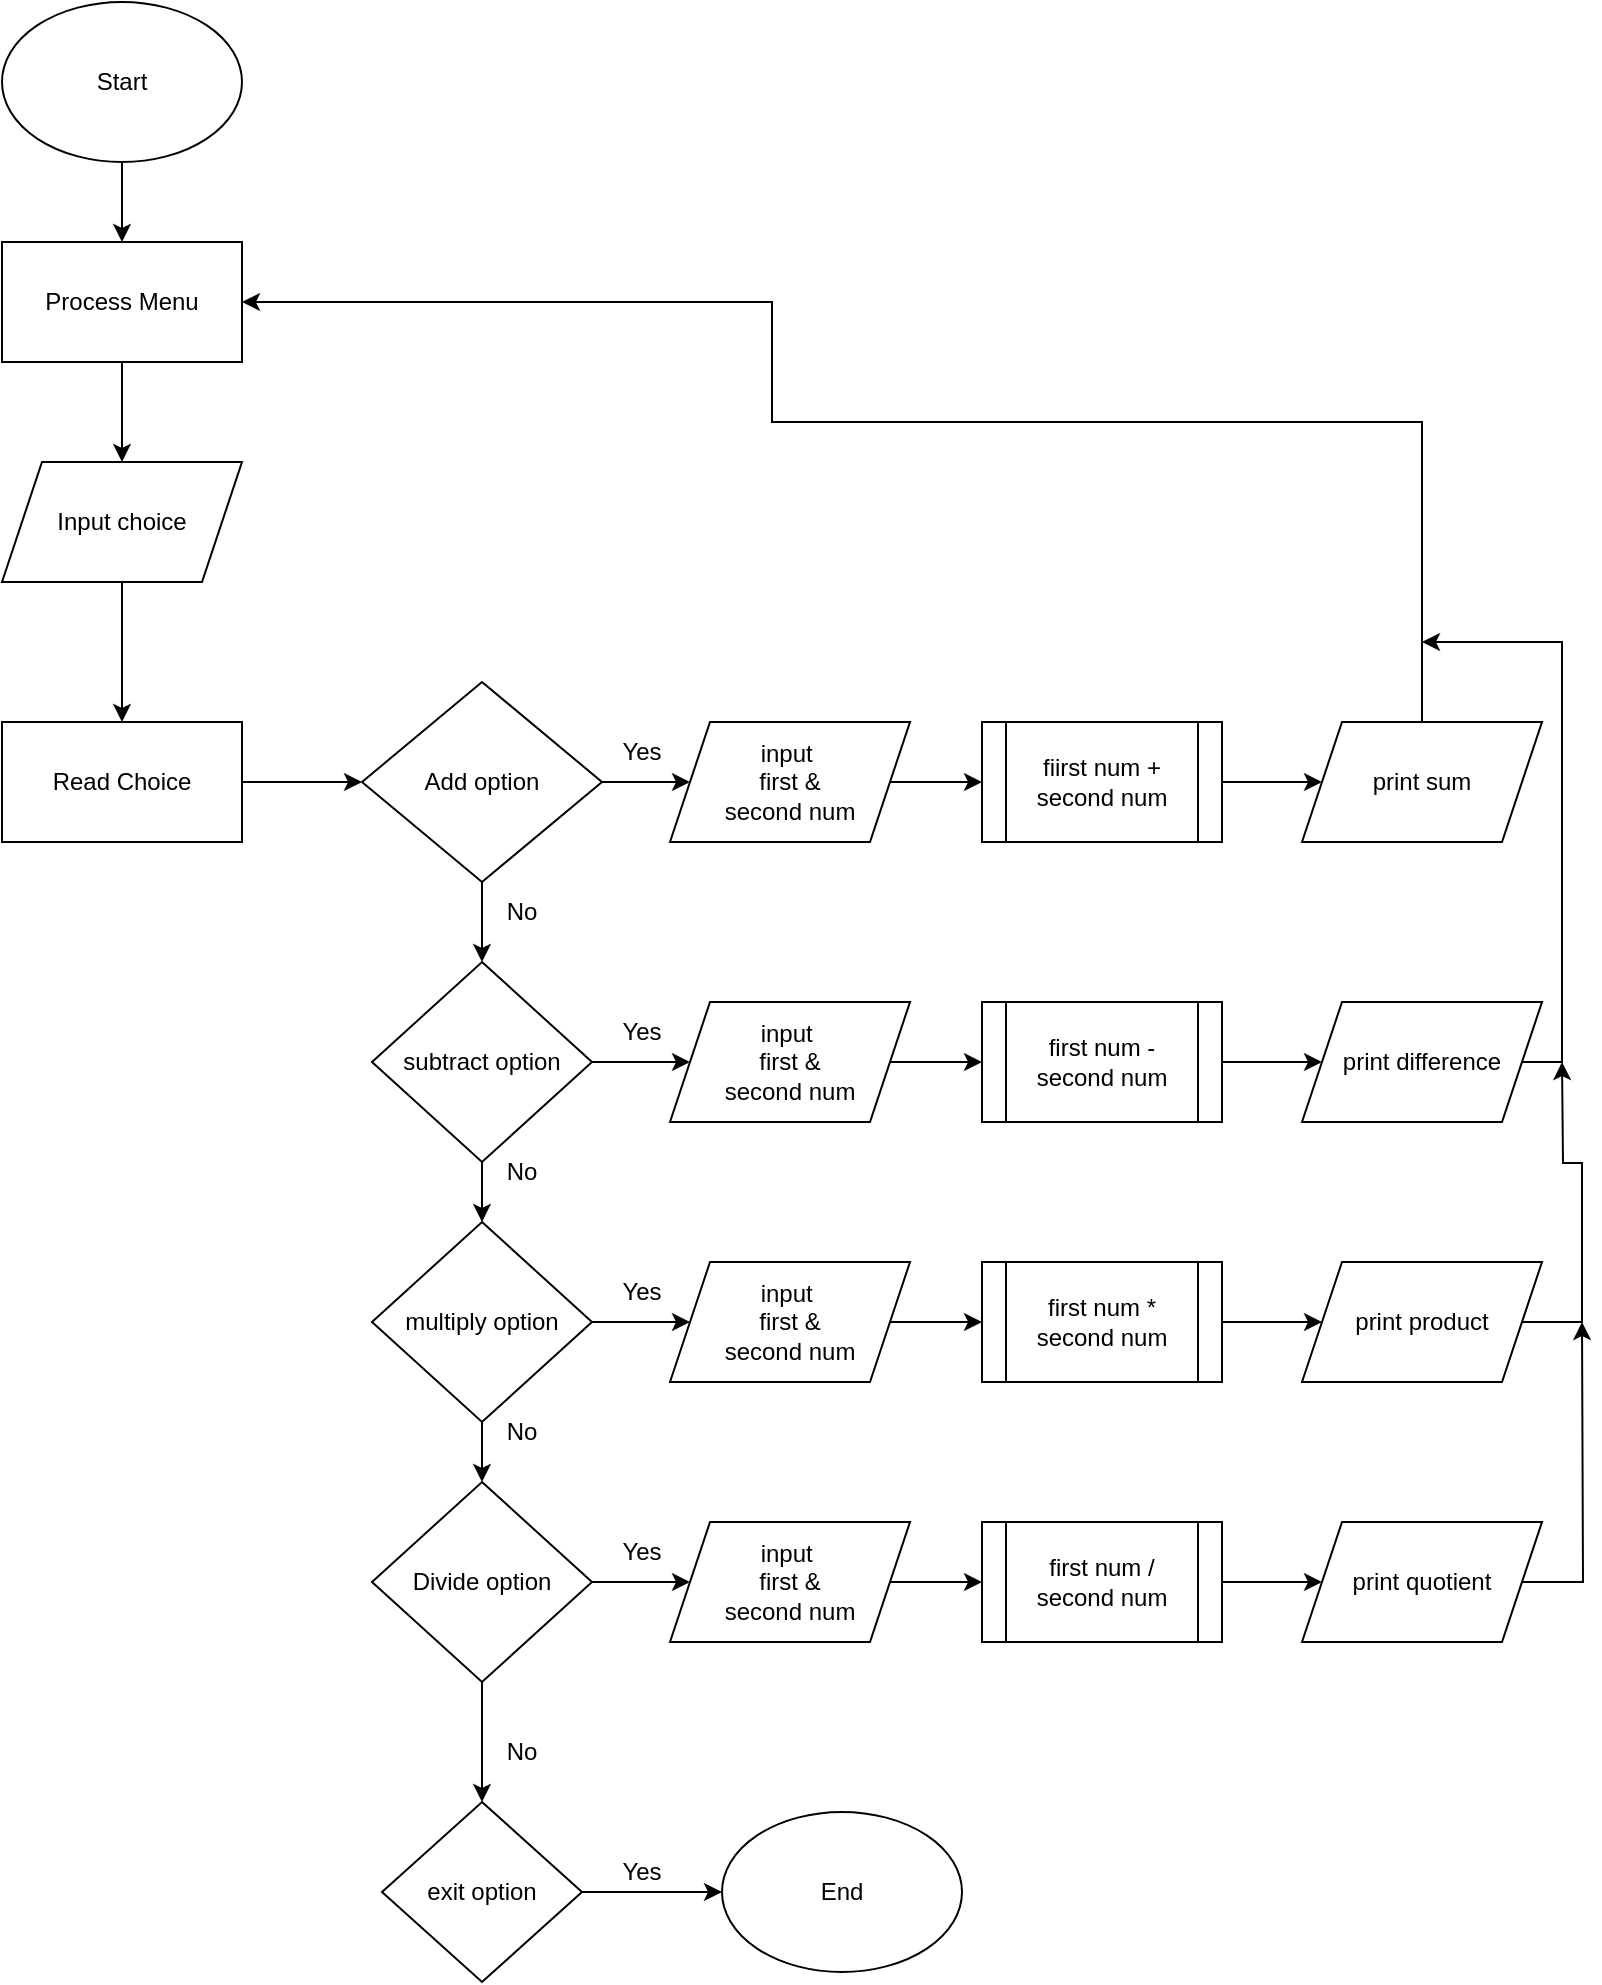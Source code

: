 <mxfile version="22.1.0" type="device">
  <diagram id="C5RBs43oDa-KdzZeNtuy" name="Page-1">
    <mxGraphModel dx="1120" dy="460" grid="1" gridSize="10" guides="1" tooltips="1" connect="1" arrows="1" fold="1" page="1" pageScale="1" pageWidth="827" pageHeight="1169" math="0" shadow="0">
      <root>
        <mxCell id="WIyWlLk6GJQsqaUBKTNV-0" />
        <mxCell id="WIyWlLk6GJQsqaUBKTNV-1" parent="WIyWlLk6GJQsqaUBKTNV-0" />
        <mxCell id="TBQeDrBXilc8pnj-x0cU-3" value="" style="edgeStyle=orthogonalEdgeStyle;rounded=0;orthogonalLoop=1;jettySize=auto;html=1;" edge="1" parent="WIyWlLk6GJQsqaUBKTNV-1" source="TBQeDrBXilc8pnj-x0cU-0" target="TBQeDrBXilc8pnj-x0cU-2">
          <mxGeometry relative="1" as="geometry" />
        </mxCell>
        <mxCell id="TBQeDrBXilc8pnj-x0cU-0" value="Start" style="ellipse;whiteSpace=wrap;html=1;" vertex="1" parent="WIyWlLk6GJQsqaUBKTNV-1">
          <mxGeometry x="20" y="30" width="120" height="80" as="geometry" />
        </mxCell>
        <mxCell id="TBQeDrBXilc8pnj-x0cU-7" value="" style="edgeStyle=orthogonalEdgeStyle;rounded=0;orthogonalLoop=1;jettySize=auto;html=1;" edge="1" parent="WIyWlLk6GJQsqaUBKTNV-1" source="TBQeDrBXilc8pnj-x0cU-2" target="TBQeDrBXilc8pnj-x0cU-6">
          <mxGeometry relative="1" as="geometry" />
        </mxCell>
        <mxCell id="TBQeDrBXilc8pnj-x0cU-2" value="Process Menu" style="whiteSpace=wrap;html=1;" vertex="1" parent="WIyWlLk6GJQsqaUBKTNV-1">
          <mxGeometry x="20" y="150" width="120" height="60" as="geometry" />
        </mxCell>
        <mxCell id="TBQeDrBXilc8pnj-x0cU-25" style="edgeStyle=orthogonalEdgeStyle;rounded=0;orthogonalLoop=1;jettySize=auto;html=1;entryX=0.5;entryY=0;entryDx=0;entryDy=0;" edge="1" parent="WIyWlLk6GJQsqaUBKTNV-1" source="TBQeDrBXilc8pnj-x0cU-6" target="TBQeDrBXilc8pnj-x0cU-23">
          <mxGeometry relative="1" as="geometry" />
        </mxCell>
        <mxCell id="TBQeDrBXilc8pnj-x0cU-6" value="Input choice" style="shape=parallelogram;perimeter=parallelogramPerimeter;whiteSpace=wrap;html=1;fixedSize=1;" vertex="1" parent="WIyWlLk6GJQsqaUBKTNV-1">
          <mxGeometry x="20" y="260" width="120" height="60" as="geometry" />
        </mxCell>
        <mxCell id="TBQeDrBXilc8pnj-x0cU-14" value="End" style="ellipse;whiteSpace=wrap;html=1;" vertex="1" parent="WIyWlLk6GJQsqaUBKTNV-1">
          <mxGeometry x="380" y="935" width="120" height="80" as="geometry" />
        </mxCell>
        <mxCell id="TBQeDrBXilc8pnj-x0cU-29" style="edgeStyle=orthogonalEdgeStyle;rounded=0;orthogonalLoop=1;jettySize=auto;html=1;entryX=0.5;entryY=0;entryDx=0;entryDy=0;" edge="1" parent="WIyWlLk6GJQsqaUBKTNV-1" source="TBQeDrBXilc8pnj-x0cU-16" target="TBQeDrBXilc8pnj-x0cU-19">
          <mxGeometry relative="1" as="geometry" />
        </mxCell>
        <mxCell id="TBQeDrBXilc8pnj-x0cU-75" style="edgeStyle=orthogonalEdgeStyle;rounded=0;orthogonalLoop=1;jettySize=auto;html=1;entryX=0;entryY=0.5;entryDx=0;entryDy=0;" edge="1" parent="WIyWlLk6GJQsqaUBKTNV-1" source="TBQeDrBXilc8pnj-x0cU-16" target="TBQeDrBXilc8pnj-x0cU-74">
          <mxGeometry relative="1" as="geometry" />
        </mxCell>
        <mxCell id="TBQeDrBXilc8pnj-x0cU-16" value="Add option" style="rhombus;whiteSpace=wrap;html=1;" vertex="1" parent="WIyWlLk6GJQsqaUBKTNV-1">
          <mxGeometry x="200" y="370" width="120" height="100" as="geometry" />
        </mxCell>
        <mxCell id="TBQeDrBXilc8pnj-x0cU-31" style="edgeStyle=orthogonalEdgeStyle;rounded=0;orthogonalLoop=1;jettySize=auto;html=1;entryX=0.5;entryY=0;entryDx=0;entryDy=0;" edge="1" parent="WIyWlLk6GJQsqaUBKTNV-1" source="TBQeDrBXilc8pnj-x0cU-18" target="TBQeDrBXilc8pnj-x0cU-20">
          <mxGeometry relative="1" as="geometry" />
        </mxCell>
        <mxCell id="TBQeDrBXilc8pnj-x0cU-80" style="edgeStyle=orthogonalEdgeStyle;rounded=0;orthogonalLoop=1;jettySize=auto;html=1;entryX=0;entryY=0.5;entryDx=0;entryDy=0;" edge="1" parent="WIyWlLk6GJQsqaUBKTNV-1" source="TBQeDrBXilc8pnj-x0cU-18" target="TBQeDrBXilc8pnj-x0cU-77">
          <mxGeometry relative="1" as="geometry" />
        </mxCell>
        <mxCell id="TBQeDrBXilc8pnj-x0cU-18" value="multiply option" style="rhombus;whiteSpace=wrap;html=1;" vertex="1" parent="WIyWlLk6GJQsqaUBKTNV-1">
          <mxGeometry x="205" y="640" width="110" height="100" as="geometry" />
        </mxCell>
        <mxCell id="TBQeDrBXilc8pnj-x0cU-30" style="edgeStyle=orthogonalEdgeStyle;rounded=0;orthogonalLoop=1;jettySize=auto;html=1;" edge="1" parent="WIyWlLk6GJQsqaUBKTNV-1" source="TBQeDrBXilc8pnj-x0cU-19" target="TBQeDrBXilc8pnj-x0cU-18">
          <mxGeometry relative="1" as="geometry" />
        </mxCell>
        <mxCell id="TBQeDrBXilc8pnj-x0cU-79" style="edgeStyle=orthogonalEdgeStyle;rounded=0;orthogonalLoop=1;jettySize=auto;html=1;entryX=0;entryY=0.5;entryDx=0;entryDy=0;" edge="1" parent="WIyWlLk6GJQsqaUBKTNV-1" source="TBQeDrBXilc8pnj-x0cU-19" target="TBQeDrBXilc8pnj-x0cU-76">
          <mxGeometry relative="1" as="geometry" />
        </mxCell>
        <mxCell id="TBQeDrBXilc8pnj-x0cU-19" value="subtract option" style="rhombus;whiteSpace=wrap;html=1;" vertex="1" parent="WIyWlLk6GJQsqaUBKTNV-1">
          <mxGeometry x="205" y="510" width="110" height="100" as="geometry" />
        </mxCell>
        <mxCell id="TBQeDrBXilc8pnj-x0cU-67" style="edgeStyle=orthogonalEdgeStyle;rounded=0;orthogonalLoop=1;jettySize=auto;html=1;entryX=0.5;entryY=0;entryDx=0;entryDy=0;" edge="1" parent="WIyWlLk6GJQsqaUBKTNV-1" source="TBQeDrBXilc8pnj-x0cU-20" target="TBQeDrBXilc8pnj-x0cU-66">
          <mxGeometry relative="1" as="geometry" />
        </mxCell>
        <mxCell id="TBQeDrBXilc8pnj-x0cU-81" style="edgeStyle=orthogonalEdgeStyle;rounded=0;orthogonalLoop=1;jettySize=auto;html=1;entryX=0;entryY=0.5;entryDx=0;entryDy=0;" edge="1" parent="WIyWlLk6GJQsqaUBKTNV-1" source="TBQeDrBXilc8pnj-x0cU-20" target="TBQeDrBXilc8pnj-x0cU-78">
          <mxGeometry relative="1" as="geometry" />
        </mxCell>
        <mxCell id="TBQeDrBXilc8pnj-x0cU-20" value="Divide option" style="rhombus;whiteSpace=wrap;html=1;" vertex="1" parent="WIyWlLk6GJQsqaUBKTNV-1">
          <mxGeometry x="205" y="770" width="110" height="100" as="geometry" />
        </mxCell>
        <mxCell id="TBQeDrBXilc8pnj-x0cU-28" style="edgeStyle=orthogonalEdgeStyle;rounded=0;orthogonalLoop=1;jettySize=auto;html=1;entryX=0;entryY=0.5;entryDx=0;entryDy=0;" edge="1" parent="WIyWlLk6GJQsqaUBKTNV-1" source="TBQeDrBXilc8pnj-x0cU-23" target="TBQeDrBXilc8pnj-x0cU-16">
          <mxGeometry relative="1" as="geometry" />
        </mxCell>
        <mxCell id="TBQeDrBXilc8pnj-x0cU-23" value="Read Choice" style="rounded=0;whiteSpace=wrap;html=1;" vertex="1" parent="WIyWlLk6GJQsqaUBKTNV-1">
          <mxGeometry x="20" y="390" width="120" height="60" as="geometry" />
        </mxCell>
        <mxCell id="TBQeDrBXilc8pnj-x0cU-32" value="No" style="text;html=1;strokeColor=none;fillColor=none;align=center;verticalAlign=middle;whiteSpace=wrap;rounded=0;" vertex="1" parent="WIyWlLk6GJQsqaUBKTNV-1">
          <mxGeometry x="250" y="470" width="60" height="30" as="geometry" />
        </mxCell>
        <mxCell id="TBQeDrBXilc8pnj-x0cU-33" value="No" style="text;html=1;strokeColor=none;fillColor=none;align=center;verticalAlign=middle;whiteSpace=wrap;rounded=0;" vertex="1" parent="WIyWlLk6GJQsqaUBKTNV-1">
          <mxGeometry x="250" y="600" width="60" height="30" as="geometry" />
        </mxCell>
        <mxCell id="TBQeDrBXilc8pnj-x0cU-34" value="No" style="text;html=1;strokeColor=none;fillColor=none;align=center;verticalAlign=middle;whiteSpace=wrap;rounded=0;" vertex="1" parent="WIyWlLk6GJQsqaUBKTNV-1">
          <mxGeometry x="250" y="730" width="60" height="30" as="geometry" />
        </mxCell>
        <mxCell id="TBQeDrBXilc8pnj-x0cU-43" value="Yes" style="text;html=1;strokeColor=none;fillColor=none;align=center;verticalAlign=middle;whiteSpace=wrap;rounded=0;" vertex="1" parent="WIyWlLk6GJQsqaUBKTNV-1">
          <mxGeometry x="310" y="390" width="60" height="30" as="geometry" />
        </mxCell>
        <mxCell id="TBQeDrBXilc8pnj-x0cU-44" value="Yes" style="text;html=1;strokeColor=none;fillColor=none;align=center;verticalAlign=middle;whiteSpace=wrap;rounded=0;" vertex="1" parent="WIyWlLk6GJQsqaUBKTNV-1">
          <mxGeometry x="310" y="530" width="60" height="30" as="geometry" />
        </mxCell>
        <mxCell id="TBQeDrBXilc8pnj-x0cU-45" value="Yes" style="text;html=1;strokeColor=none;fillColor=none;align=center;verticalAlign=middle;whiteSpace=wrap;rounded=0;" vertex="1" parent="WIyWlLk6GJQsqaUBKTNV-1">
          <mxGeometry x="310" y="660" width="60" height="30" as="geometry" />
        </mxCell>
        <mxCell id="TBQeDrBXilc8pnj-x0cU-47" value="Yes" style="text;html=1;strokeColor=none;fillColor=none;align=center;verticalAlign=middle;whiteSpace=wrap;rounded=0;" vertex="1" parent="WIyWlLk6GJQsqaUBKTNV-1">
          <mxGeometry x="310" y="790" width="60" height="30" as="geometry" />
        </mxCell>
        <mxCell id="TBQeDrBXilc8pnj-x0cU-59" style="edgeStyle=orthogonalEdgeStyle;rounded=0;orthogonalLoop=1;jettySize=auto;html=1;entryX=0;entryY=0.5;entryDx=0;entryDy=0;" edge="1" parent="WIyWlLk6GJQsqaUBKTNV-1" source="TBQeDrBXilc8pnj-x0cU-54" target="TBQeDrBXilc8pnj-x0cU-58">
          <mxGeometry relative="1" as="geometry" />
        </mxCell>
        <mxCell id="TBQeDrBXilc8pnj-x0cU-54" value="fiirst num + second num" style="shape=process;whiteSpace=wrap;html=1;backgroundOutline=1;" vertex="1" parent="WIyWlLk6GJQsqaUBKTNV-1">
          <mxGeometry x="510" y="390" width="120" height="60" as="geometry" />
        </mxCell>
        <mxCell id="TBQeDrBXilc8pnj-x0cU-61" style="edgeStyle=orthogonalEdgeStyle;rounded=0;orthogonalLoop=1;jettySize=auto;html=1;" edge="1" parent="WIyWlLk6GJQsqaUBKTNV-1" source="TBQeDrBXilc8pnj-x0cU-55" target="TBQeDrBXilc8pnj-x0cU-60">
          <mxGeometry relative="1" as="geometry" />
        </mxCell>
        <mxCell id="TBQeDrBXilc8pnj-x0cU-55" value="first num - second num" style="shape=process;whiteSpace=wrap;html=1;backgroundOutline=1;" vertex="1" parent="WIyWlLk6GJQsqaUBKTNV-1">
          <mxGeometry x="510" y="530" width="120" height="60" as="geometry" />
        </mxCell>
        <mxCell id="TBQeDrBXilc8pnj-x0cU-63" style="edgeStyle=orthogonalEdgeStyle;rounded=0;orthogonalLoop=1;jettySize=auto;html=1;entryX=0;entryY=0.5;entryDx=0;entryDy=0;" edge="1" parent="WIyWlLk6GJQsqaUBKTNV-1" source="TBQeDrBXilc8pnj-x0cU-56" target="TBQeDrBXilc8pnj-x0cU-62">
          <mxGeometry relative="1" as="geometry" />
        </mxCell>
        <mxCell id="TBQeDrBXilc8pnj-x0cU-56" value="first num * second num" style="shape=process;whiteSpace=wrap;html=1;backgroundOutline=1;" vertex="1" parent="WIyWlLk6GJQsqaUBKTNV-1">
          <mxGeometry x="510" y="660" width="120" height="60" as="geometry" />
        </mxCell>
        <mxCell id="TBQeDrBXilc8pnj-x0cU-65" style="edgeStyle=orthogonalEdgeStyle;rounded=0;orthogonalLoop=1;jettySize=auto;html=1;entryX=0;entryY=0.5;entryDx=0;entryDy=0;" edge="1" parent="WIyWlLk6GJQsqaUBKTNV-1" source="TBQeDrBXilc8pnj-x0cU-57" target="TBQeDrBXilc8pnj-x0cU-64">
          <mxGeometry relative="1" as="geometry" />
        </mxCell>
        <mxCell id="TBQeDrBXilc8pnj-x0cU-57" value="first num / second num" style="shape=process;whiteSpace=wrap;html=1;backgroundOutline=1;" vertex="1" parent="WIyWlLk6GJQsqaUBKTNV-1">
          <mxGeometry x="510" y="790" width="120" height="60" as="geometry" />
        </mxCell>
        <mxCell id="TBQeDrBXilc8pnj-x0cU-87" style="edgeStyle=orthogonalEdgeStyle;rounded=0;orthogonalLoop=1;jettySize=auto;html=1;entryX=1;entryY=0.5;entryDx=0;entryDy=0;" edge="1" parent="WIyWlLk6GJQsqaUBKTNV-1" source="TBQeDrBXilc8pnj-x0cU-58" target="TBQeDrBXilc8pnj-x0cU-2">
          <mxGeometry relative="1" as="geometry">
            <Array as="points">
              <mxPoint x="730" y="240" />
              <mxPoint x="405" y="240" />
              <mxPoint x="405" y="180" />
            </Array>
          </mxGeometry>
        </mxCell>
        <mxCell id="TBQeDrBXilc8pnj-x0cU-58" value="print sum" style="shape=parallelogram;perimeter=parallelogramPerimeter;whiteSpace=wrap;html=1;fixedSize=1;" vertex="1" parent="WIyWlLk6GJQsqaUBKTNV-1">
          <mxGeometry x="670" y="390" width="120" height="60" as="geometry" />
        </mxCell>
        <mxCell id="TBQeDrBXilc8pnj-x0cU-60" value="print difference" style="shape=parallelogram;perimeter=parallelogramPerimeter;whiteSpace=wrap;html=1;fixedSize=1;" vertex="1" parent="WIyWlLk6GJQsqaUBKTNV-1">
          <mxGeometry x="670" y="530" width="120" height="60" as="geometry" />
        </mxCell>
        <mxCell id="TBQeDrBXilc8pnj-x0cU-92" style="edgeStyle=orthogonalEdgeStyle;rounded=0;orthogonalLoop=1;jettySize=auto;html=1;" edge="1" parent="WIyWlLk6GJQsqaUBKTNV-1" source="TBQeDrBXilc8pnj-x0cU-62">
          <mxGeometry relative="1" as="geometry">
            <mxPoint x="800" y="560" as="targetPoint" />
          </mxGeometry>
        </mxCell>
        <mxCell id="TBQeDrBXilc8pnj-x0cU-62" value="print product" style="shape=parallelogram;perimeter=parallelogramPerimeter;whiteSpace=wrap;html=1;fixedSize=1;" vertex="1" parent="WIyWlLk6GJQsqaUBKTNV-1">
          <mxGeometry x="670" y="660" width="120" height="60" as="geometry" />
        </mxCell>
        <mxCell id="TBQeDrBXilc8pnj-x0cU-93" style="edgeStyle=orthogonalEdgeStyle;rounded=0;orthogonalLoop=1;jettySize=auto;html=1;" edge="1" parent="WIyWlLk6GJQsqaUBKTNV-1" source="TBQeDrBXilc8pnj-x0cU-64">
          <mxGeometry relative="1" as="geometry">
            <mxPoint x="810" y="690" as="targetPoint" />
          </mxGeometry>
        </mxCell>
        <mxCell id="TBQeDrBXilc8pnj-x0cU-64" value="print quotient" style="shape=parallelogram;perimeter=parallelogramPerimeter;whiteSpace=wrap;html=1;fixedSize=1;" vertex="1" parent="WIyWlLk6GJQsqaUBKTNV-1">
          <mxGeometry x="670" y="790" width="120" height="60" as="geometry" />
        </mxCell>
        <mxCell id="TBQeDrBXilc8pnj-x0cU-72" style="edgeStyle=orthogonalEdgeStyle;rounded=0;orthogonalLoop=1;jettySize=auto;html=1;entryX=0;entryY=0.5;entryDx=0;entryDy=0;" edge="1" parent="WIyWlLk6GJQsqaUBKTNV-1" source="TBQeDrBXilc8pnj-x0cU-66" target="TBQeDrBXilc8pnj-x0cU-14">
          <mxGeometry relative="1" as="geometry" />
        </mxCell>
        <mxCell id="TBQeDrBXilc8pnj-x0cU-66" value="exit option" style="rhombus;whiteSpace=wrap;html=1;" vertex="1" parent="WIyWlLk6GJQsqaUBKTNV-1">
          <mxGeometry x="210" y="930" width="100" height="90" as="geometry" />
        </mxCell>
        <mxCell id="TBQeDrBXilc8pnj-x0cU-68" value="No" style="text;html=1;strokeColor=none;fillColor=none;align=center;verticalAlign=middle;whiteSpace=wrap;rounded=0;" vertex="1" parent="WIyWlLk6GJQsqaUBKTNV-1">
          <mxGeometry x="250" y="890" width="60" height="30" as="geometry" />
        </mxCell>
        <mxCell id="TBQeDrBXilc8pnj-x0cU-73" value="Yes" style="text;html=1;strokeColor=none;fillColor=none;align=center;verticalAlign=middle;whiteSpace=wrap;rounded=0;" vertex="1" parent="WIyWlLk6GJQsqaUBKTNV-1">
          <mxGeometry x="310" y="950" width="60" height="30" as="geometry" />
        </mxCell>
        <mxCell id="TBQeDrBXilc8pnj-x0cU-82" style="edgeStyle=orthogonalEdgeStyle;rounded=0;orthogonalLoop=1;jettySize=auto;html=1;entryX=0;entryY=0.5;entryDx=0;entryDy=0;" edge="1" parent="WIyWlLk6GJQsqaUBKTNV-1" source="TBQeDrBXilc8pnj-x0cU-74" target="TBQeDrBXilc8pnj-x0cU-54">
          <mxGeometry relative="1" as="geometry" />
        </mxCell>
        <mxCell id="TBQeDrBXilc8pnj-x0cU-74" value="input&amp;nbsp;&lt;br&gt;first &amp;amp;&lt;br&gt;second num" style="shape=parallelogram;perimeter=parallelogramPerimeter;whiteSpace=wrap;html=1;fixedSize=1;" vertex="1" parent="WIyWlLk6GJQsqaUBKTNV-1">
          <mxGeometry x="354" y="390" width="120" height="60" as="geometry" />
        </mxCell>
        <mxCell id="TBQeDrBXilc8pnj-x0cU-83" style="edgeStyle=orthogonalEdgeStyle;rounded=0;orthogonalLoop=1;jettySize=auto;html=1;entryX=0;entryY=0.5;entryDx=0;entryDy=0;" edge="1" parent="WIyWlLk6GJQsqaUBKTNV-1" source="TBQeDrBXilc8pnj-x0cU-76" target="TBQeDrBXilc8pnj-x0cU-55">
          <mxGeometry relative="1" as="geometry" />
        </mxCell>
        <mxCell id="TBQeDrBXilc8pnj-x0cU-76" value="input&amp;nbsp;&lt;br&gt;first &amp;amp;&lt;br&gt;second num" style="shape=parallelogram;perimeter=parallelogramPerimeter;whiteSpace=wrap;html=1;fixedSize=1;" vertex="1" parent="WIyWlLk6GJQsqaUBKTNV-1">
          <mxGeometry x="354" y="530" width="120" height="60" as="geometry" />
        </mxCell>
        <mxCell id="TBQeDrBXilc8pnj-x0cU-84" style="edgeStyle=orthogonalEdgeStyle;rounded=0;orthogonalLoop=1;jettySize=auto;html=1;entryX=0;entryY=0.5;entryDx=0;entryDy=0;" edge="1" parent="WIyWlLk6GJQsqaUBKTNV-1" source="TBQeDrBXilc8pnj-x0cU-77" target="TBQeDrBXilc8pnj-x0cU-56">
          <mxGeometry relative="1" as="geometry" />
        </mxCell>
        <mxCell id="TBQeDrBXilc8pnj-x0cU-77" value="input&amp;nbsp;&lt;br&gt;first &amp;amp;&lt;br&gt;second num" style="shape=parallelogram;perimeter=parallelogramPerimeter;whiteSpace=wrap;html=1;fixedSize=1;" vertex="1" parent="WIyWlLk6GJQsqaUBKTNV-1">
          <mxGeometry x="354" y="660" width="120" height="60" as="geometry" />
        </mxCell>
        <mxCell id="TBQeDrBXilc8pnj-x0cU-85" style="edgeStyle=orthogonalEdgeStyle;rounded=0;orthogonalLoop=1;jettySize=auto;html=1;entryX=0;entryY=0.5;entryDx=0;entryDy=0;" edge="1" parent="WIyWlLk6GJQsqaUBKTNV-1" source="TBQeDrBXilc8pnj-x0cU-78" target="TBQeDrBXilc8pnj-x0cU-57">
          <mxGeometry relative="1" as="geometry" />
        </mxCell>
        <mxCell id="TBQeDrBXilc8pnj-x0cU-78" value="input&amp;nbsp;&lt;br&gt;first &amp;amp;&lt;br&gt;second num" style="shape=parallelogram;perimeter=parallelogramPerimeter;whiteSpace=wrap;html=1;fixedSize=1;" vertex="1" parent="WIyWlLk6GJQsqaUBKTNV-1">
          <mxGeometry x="354" y="790" width="120" height="60" as="geometry" />
        </mxCell>
        <mxCell id="TBQeDrBXilc8pnj-x0cU-90" value="" style="endArrow=classic;html=1;rounded=0;exitX=1;exitY=0.5;exitDx=0;exitDy=0;" edge="1" parent="WIyWlLk6GJQsqaUBKTNV-1" source="TBQeDrBXilc8pnj-x0cU-60">
          <mxGeometry width="50" height="50" relative="1" as="geometry">
            <mxPoint x="810" y="560" as="sourcePoint" />
            <mxPoint x="730" y="350" as="targetPoint" />
            <Array as="points">
              <mxPoint x="800" y="560" />
              <mxPoint x="800" y="350" />
            </Array>
          </mxGeometry>
        </mxCell>
      </root>
    </mxGraphModel>
  </diagram>
</mxfile>
